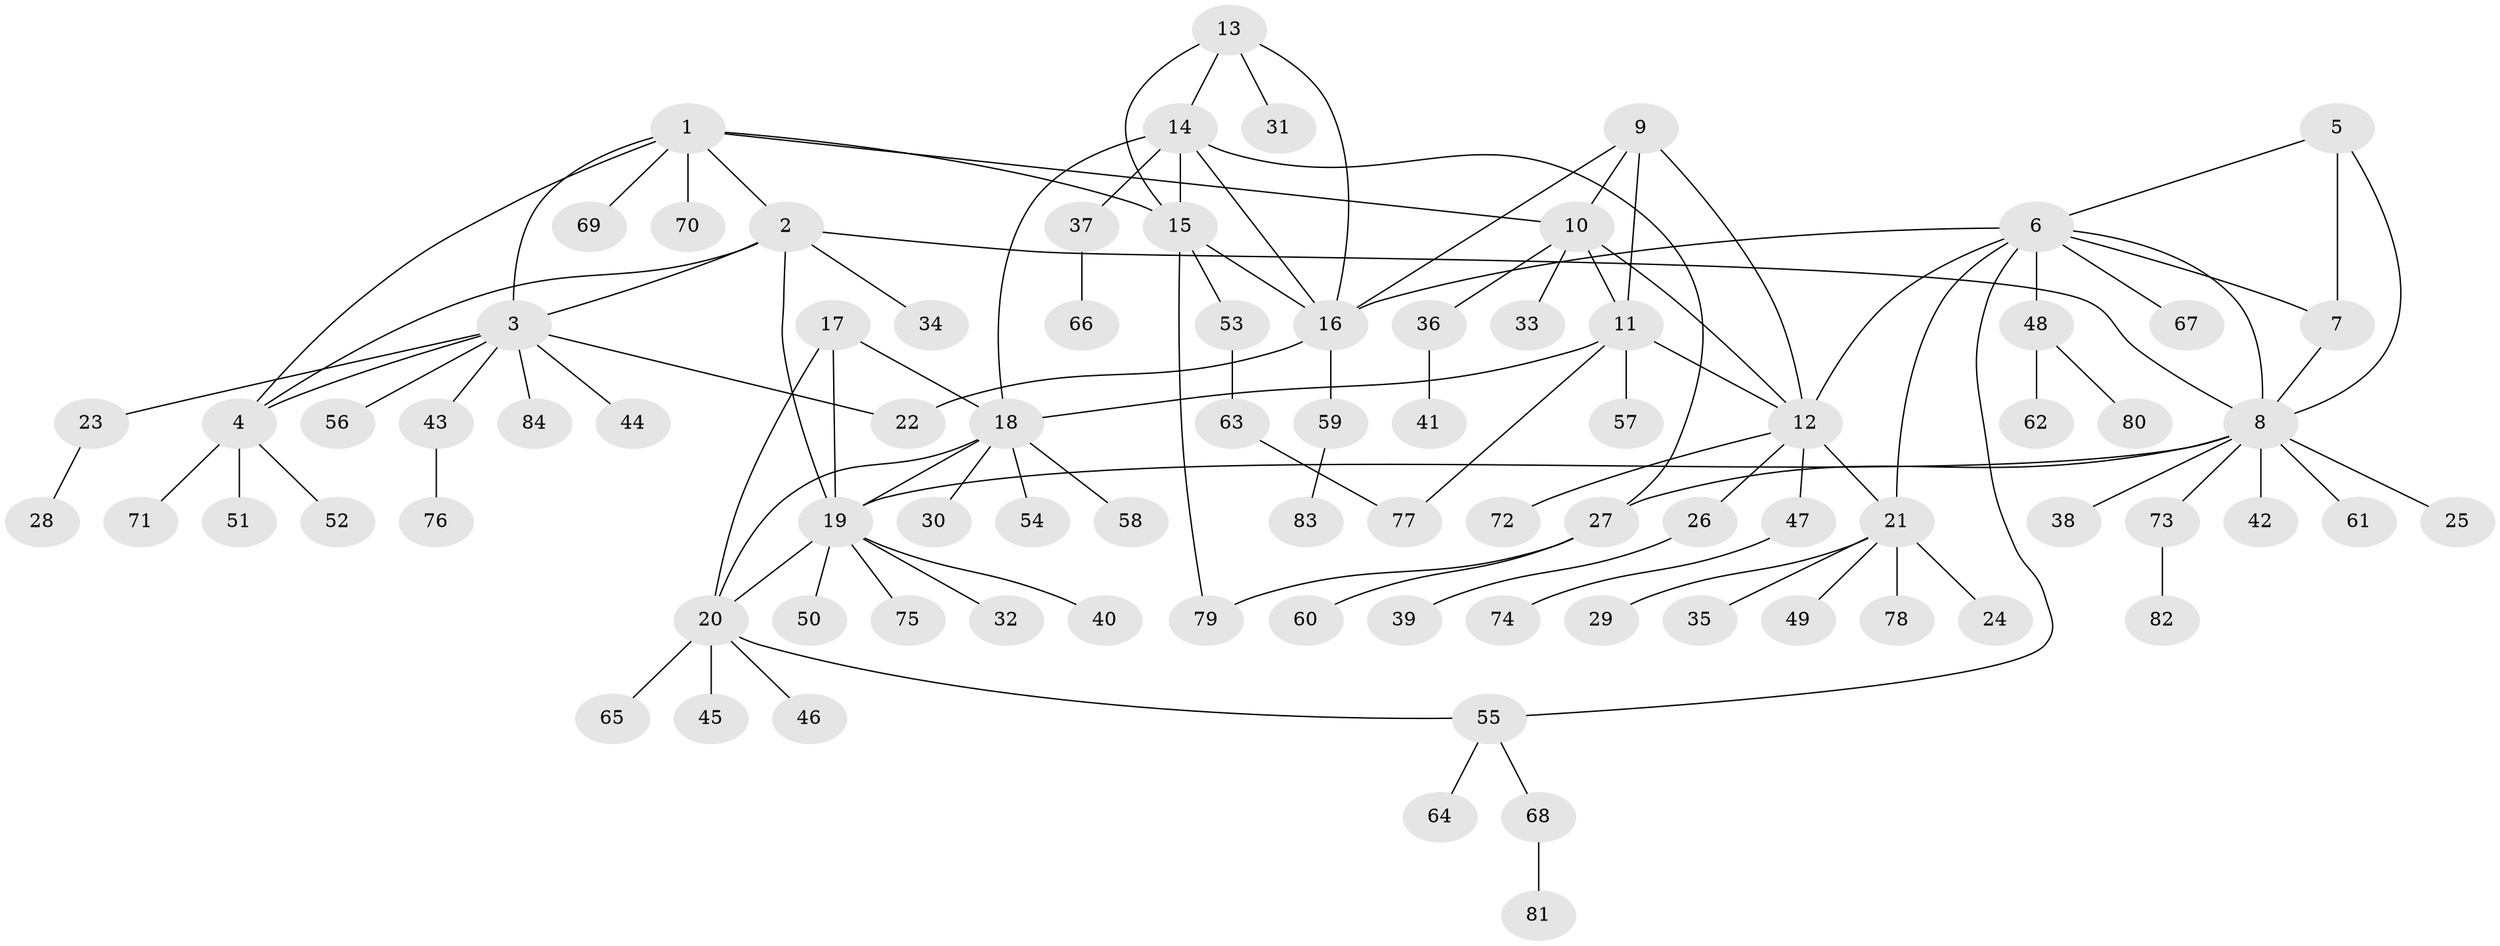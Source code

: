 // coarse degree distribution, {5: 0.14705882352941177, 1: 0.5, 4: 0.058823529411764705, 6: 0.14705882352941177, 2: 0.08823529411764706, 3: 0.029411764705882353, 7: 0.029411764705882353}
// Generated by graph-tools (version 1.1) at 2025/37/03/04/25 23:37:38]
// undirected, 84 vertices, 110 edges
graph export_dot {
  node [color=gray90,style=filled];
  1;
  2;
  3;
  4;
  5;
  6;
  7;
  8;
  9;
  10;
  11;
  12;
  13;
  14;
  15;
  16;
  17;
  18;
  19;
  20;
  21;
  22;
  23;
  24;
  25;
  26;
  27;
  28;
  29;
  30;
  31;
  32;
  33;
  34;
  35;
  36;
  37;
  38;
  39;
  40;
  41;
  42;
  43;
  44;
  45;
  46;
  47;
  48;
  49;
  50;
  51;
  52;
  53;
  54;
  55;
  56;
  57;
  58;
  59;
  60;
  61;
  62;
  63;
  64;
  65;
  66;
  67;
  68;
  69;
  70;
  71;
  72;
  73;
  74;
  75;
  76;
  77;
  78;
  79;
  80;
  81;
  82;
  83;
  84;
  1 -- 2;
  1 -- 3;
  1 -- 4;
  1 -- 10;
  1 -- 15;
  1 -- 69;
  1 -- 70;
  2 -- 3;
  2 -- 4;
  2 -- 8;
  2 -- 19;
  2 -- 34;
  3 -- 4;
  3 -- 22;
  3 -- 23;
  3 -- 43;
  3 -- 44;
  3 -- 56;
  3 -- 84;
  4 -- 51;
  4 -- 52;
  4 -- 71;
  5 -- 6;
  5 -- 7;
  5 -- 8;
  6 -- 7;
  6 -- 8;
  6 -- 12;
  6 -- 16;
  6 -- 21;
  6 -- 48;
  6 -- 55;
  6 -- 67;
  7 -- 8;
  8 -- 19;
  8 -- 25;
  8 -- 27;
  8 -- 38;
  8 -- 42;
  8 -- 61;
  8 -- 73;
  9 -- 10;
  9 -- 11;
  9 -- 12;
  9 -- 16;
  10 -- 11;
  10 -- 12;
  10 -- 33;
  10 -- 36;
  11 -- 12;
  11 -- 18;
  11 -- 57;
  11 -- 77;
  12 -- 21;
  12 -- 26;
  12 -- 47;
  12 -- 72;
  13 -- 14;
  13 -- 15;
  13 -- 16;
  13 -- 31;
  14 -- 15;
  14 -- 16;
  14 -- 18;
  14 -- 27;
  14 -- 37;
  15 -- 16;
  15 -- 53;
  15 -- 79;
  16 -- 22;
  16 -- 59;
  17 -- 18;
  17 -- 19;
  17 -- 20;
  18 -- 19;
  18 -- 20;
  18 -- 30;
  18 -- 54;
  18 -- 58;
  19 -- 20;
  19 -- 32;
  19 -- 40;
  19 -- 50;
  19 -- 75;
  20 -- 45;
  20 -- 46;
  20 -- 55;
  20 -- 65;
  21 -- 24;
  21 -- 29;
  21 -- 35;
  21 -- 49;
  21 -- 78;
  23 -- 28;
  26 -- 39;
  27 -- 60;
  27 -- 79;
  36 -- 41;
  37 -- 66;
  43 -- 76;
  47 -- 74;
  48 -- 62;
  48 -- 80;
  53 -- 63;
  55 -- 64;
  55 -- 68;
  59 -- 83;
  63 -- 77;
  68 -- 81;
  73 -- 82;
}
